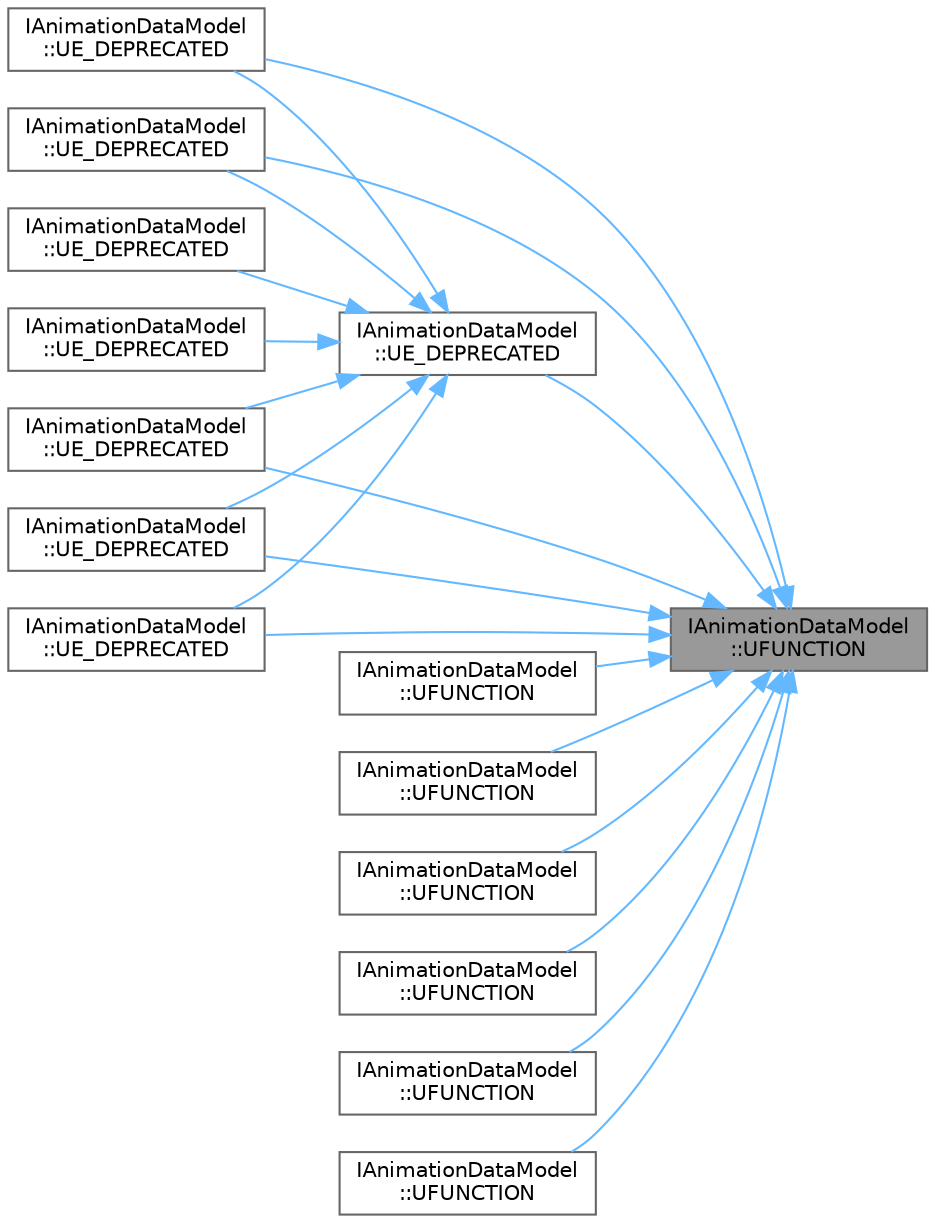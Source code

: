 digraph "IAnimationDataModel::UFUNCTION"
{
 // INTERACTIVE_SVG=YES
 // LATEX_PDF_SIZE
  bgcolor="transparent";
  edge [fontname=Helvetica,fontsize=10,labelfontname=Helvetica,labelfontsize=10];
  node [fontname=Helvetica,fontsize=10,shape=box,height=0.2,width=0.4];
  rankdir="RL";
  Node1 [id="Node000001",label="IAnimationDataModel\l::UFUNCTION",height=0.2,width=0.4,color="gray40", fillcolor="grey60", style="filled", fontcolor="black",tooltip=" "];
  Node1 -> Node2 [id="edge1_Node000001_Node000002",dir="back",color="steelblue1",style="solid",tooltip=" "];
  Node2 [id="Node000002",label="IAnimationDataModel\l::UE_DEPRECATED",height=0.2,width=0.4,color="grey40", fillcolor="white", style="filled",URL="$d9/dee/classIAnimationDataModel.html#a74c034a39a4cd2cb2c341a24a2b95ccc",tooltip=" "];
  Node1 -> Node3 [id="edge2_Node000001_Node000003",dir="back",color="steelblue1",style="solid",tooltip=" "];
  Node3 [id="Node000003",label="IAnimationDataModel\l::UE_DEPRECATED",height=0.2,width=0.4,color="grey40", fillcolor="white", style="filled",URL="$d9/dee/classIAnimationDataModel.html#a1ea30a594c1385fcc8b3b51b174709f7",tooltip=" "];
  Node3 -> Node2 [id="edge3_Node000003_Node000002",dir="back",color="steelblue1",style="solid",tooltip=" "];
  Node3 -> Node4 [id="edge4_Node000003_Node000004",dir="back",color="steelblue1",style="solid",tooltip=" "];
  Node4 [id="Node000004",label="IAnimationDataModel\l::UE_DEPRECATED",height=0.2,width=0.4,color="grey40", fillcolor="white", style="filled",URL="$d9/dee/classIAnimationDataModel.html#a1d08972c4bf78b3a0343882aea331db5",tooltip=" "];
  Node3 -> Node5 [id="edge5_Node000003_Node000005",dir="back",color="steelblue1",style="solid",tooltip=" "];
  Node5 [id="Node000005",label="IAnimationDataModel\l::UE_DEPRECATED",height=0.2,width=0.4,color="grey40", fillcolor="white", style="filled",URL="$d9/dee/classIAnimationDataModel.html#a8af8ead5993c26538d68f9f170ef6981",tooltip=" "];
  Node3 -> Node6 [id="edge6_Node000003_Node000006",dir="back",color="steelblue1",style="solid",tooltip=" "];
  Node6 [id="Node000006",label="IAnimationDataModel\l::UE_DEPRECATED",height=0.2,width=0.4,color="grey40", fillcolor="white", style="filled",URL="$d9/dee/classIAnimationDataModel.html#ac4bc7907a3c881e1d302d7d15364b441",tooltip=" "];
  Node3 -> Node7 [id="edge7_Node000003_Node000007",dir="back",color="steelblue1",style="solid",tooltip=" "];
  Node7 [id="Node000007",label="IAnimationDataModel\l::UE_DEPRECATED",height=0.2,width=0.4,color="grey40", fillcolor="white", style="filled",URL="$d9/dee/classIAnimationDataModel.html#a23c08803b538fb17479ae188982697ad",tooltip=" "];
  Node3 -> Node8 [id="edge8_Node000003_Node000008",dir="back",color="steelblue1",style="solid",tooltip=" "];
  Node8 [id="Node000008",label="IAnimationDataModel\l::UE_DEPRECATED",height=0.2,width=0.4,color="grey40", fillcolor="white", style="filled",URL="$d9/dee/classIAnimationDataModel.html#ac34c9a45489e05677c565b9ea0636923",tooltip=" "];
  Node3 -> Node9 [id="edge9_Node000003_Node000009",dir="back",color="steelblue1",style="solid",tooltip=" "];
  Node9 [id="Node000009",label="IAnimationDataModel\l::UE_DEPRECATED",height=0.2,width=0.4,color="grey40", fillcolor="white", style="filled",URL="$d9/dee/classIAnimationDataModel.html#a736d434ea2d6c2e4edf199146eedb6c8",tooltip=" "];
  Node1 -> Node6 [id="edge10_Node000001_Node000006",dir="back",color="steelblue1",style="solid",tooltip=" "];
  Node1 -> Node7 [id="edge11_Node000001_Node000007",dir="back",color="steelblue1",style="solid",tooltip=" "];
  Node1 -> Node8 [id="edge12_Node000001_Node000008",dir="back",color="steelblue1",style="solid",tooltip=" "];
  Node1 -> Node9 [id="edge13_Node000001_Node000009",dir="back",color="steelblue1",style="solid",tooltip=" "];
  Node1 -> Node10 [id="edge14_Node000001_Node000010",dir="back",color="steelblue1",style="solid",tooltip=" "];
  Node10 [id="Node000010",label="IAnimationDataModel\l::UFUNCTION",height=0.2,width=0.4,color="grey40", fillcolor="white", style="filled",URL="$d9/dee/classIAnimationDataModel.html#a42b546803f20265fc6b304cb8eb0a64e",tooltip=" "];
  Node1 -> Node11 [id="edge15_Node000001_Node000011",dir="back",color="steelblue1",style="solid",tooltip=" "];
  Node11 [id="Node000011",label="IAnimationDataModel\l::UFUNCTION",height=0.2,width=0.4,color="grey40", fillcolor="white", style="filled",URL="$d9/dee/classIAnimationDataModel.html#aeeaa24af62378dba48691b8f4c63b90f",tooltip=" "];
  Node1 -> Node12 [id="edge16_Node000001_Node000012",dir="back",color="steelblue1",style="solid",tooltip=" "];
  Node12 [id="Node000012",label="IAnimationDataModel\l::UFUNCTION",height=0.2,width=0.4,color="grey40", fillcolor="white", style="filled",URL="$d9/dee/classIAnimationDataModel.html#aca85515e432c78c2944adb9afe5108eb",tooltip=" "];
  Node1 -> Node13 [id="edge17_Node000001_Node000013",dir="back",color="steelblue1",style="solid",tooltip=" "];
  Node13 [id="Node000013",label="IAnimationDataModel\l::UFUNCTION",height=0.2,width=0.4,color="grey40", fillcolor="white", style="filled",URL="$d9/dee/classIAnimationDataModel.html#a276bfd9ffc1ada9b9ef2c502f6eab0c4",tooltip=" "];
  Node1 -> Node14 [id="edge18_Node000001_Node000014",dir="back",color="steelblue1",style="solid",tooltip=" "];
  Node14 [id="Node000014",label="IAnimationDataModel\l::UFUNCTION",height=0.2,width=0.4,color="grey40", fillcolor="white", style="filled",URL="$d9/dee/classIAnimationDataModel.html#a048517015c29d2ca410d57d24b0ede23",tooltip=" "];
  Node1 -> Node15 [id="edge19_Node000001_Node000015",dir="back",color="steelblue1",style="solid",tooltip=" "];
  Node15 [id="Node000015",label="IAnimationDataModel\l::UFUNCTION",height=0.2,width=0.4,color="grey40", fillcolor="white", style="filled",URL="$d9/dee/classIAnimationDataModel.html#a694fccd4d9b4d6c3d36377cb0fd17ba5",tooltip="Populates the provided array with all contained (bone) track names."];
}
